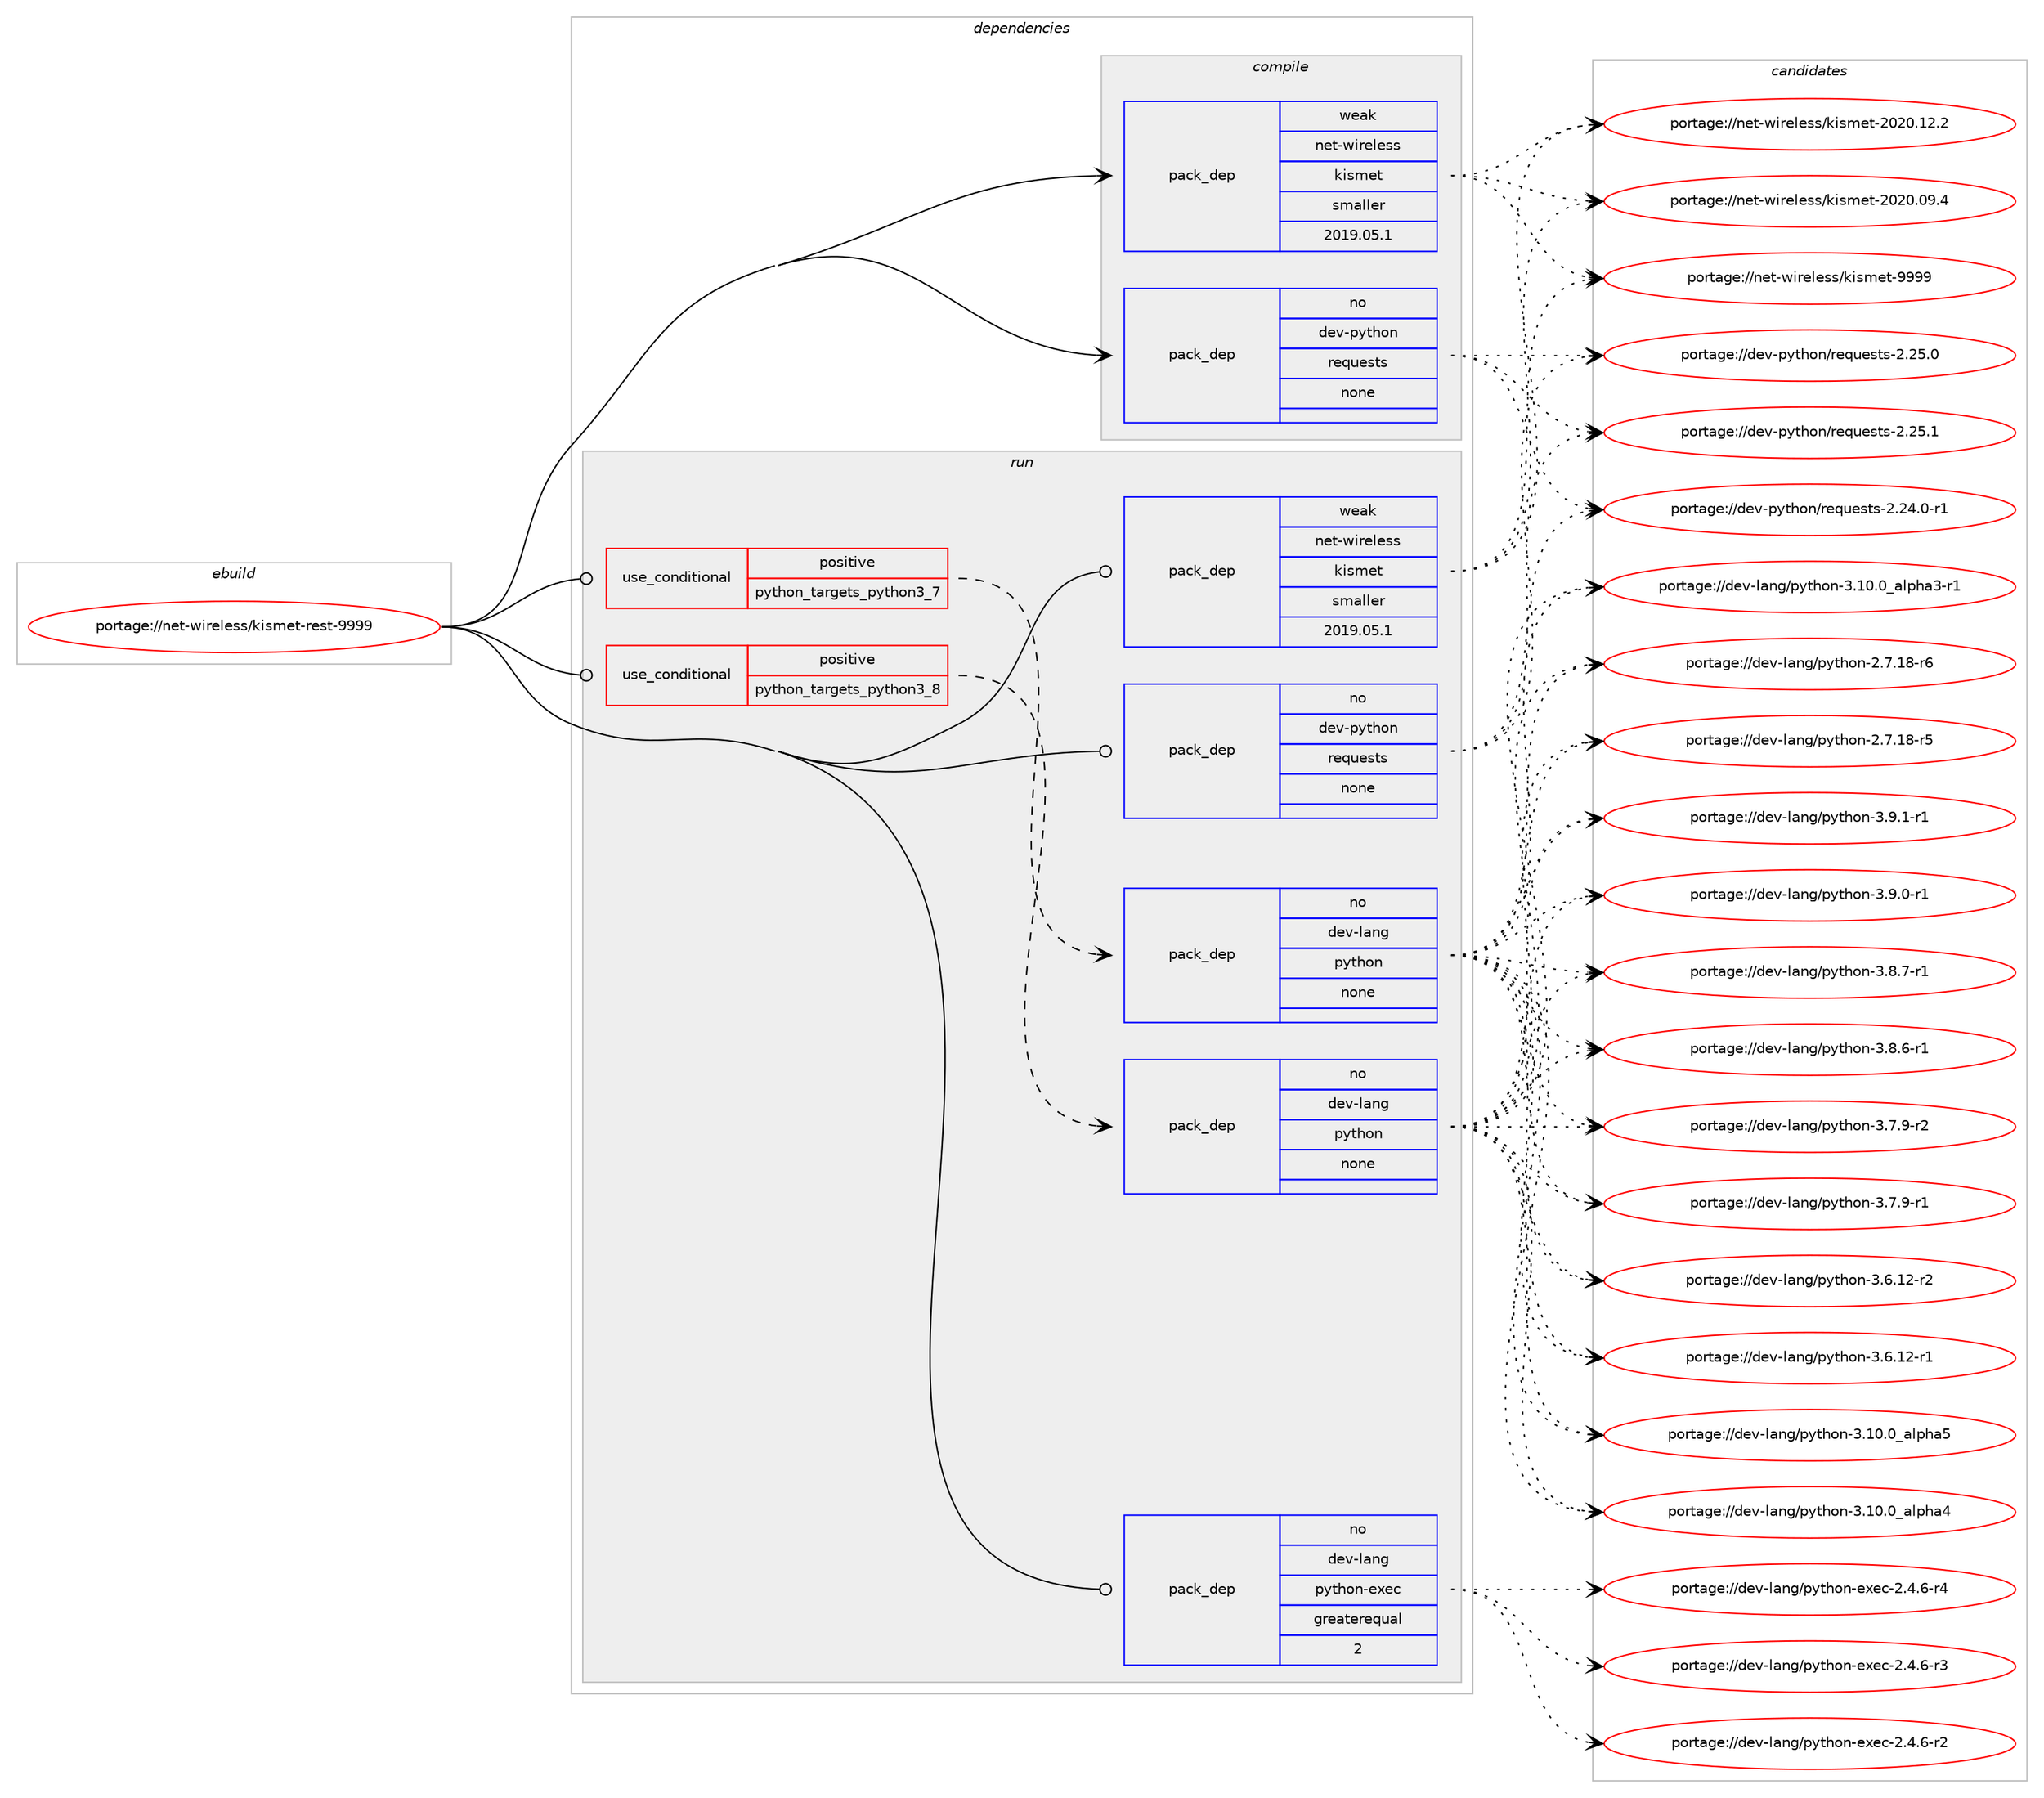digraph prolog {

# *************
# Graph options
# *************

newrank=true;
concentrate=true;
compound=true;
graph [rankdir=LR,fontname=Helvetica,fontsize=10,ranksep=1.5];#, ranksep=2.5, nodesep=0.2];
edge  [arrowhead=vee];
node  [fontname=Helvetica,fontsize=10];

# **********
# The ebuild
# **********

subgraph cluster_leftcol {
color=gray;
rank=same;
label=<<i>ebuild</i>>;
id [label="portage://net-wireless/kismet-rest-9999", color=red, width=4, href="../net-wireless/kismet-rest-9999.svg"];
}

# ****************
# The dependencies
# ****************

subgraph cluster_midcol {
color=gray;
label=<<i>dependencies</i>>;
subgraph cluster_compile {
fillcolor="#eeeeee";
style=filled;
label=<<i>compile</i>>;
subgraph pack13885 {
dependency20278 [label=<<TABLE BORDER="0" CELLBORDER="1" CELLSPACING="0" CELLPADDING="4" WIDTH="220"><TR><TD ROWSPAN="6" CELLPADDING="30">pack_dep</TD></TR><TR><TD WIDTH="110">no</TD></TR><TR><TD>dev-python</TD></TR><TR><TD>requests</TD></TR><TR><TD>none</TD></TR><TR><TD></TD></TR></TABLE>>, shape=none, color=blue];
}
id:e -> dependency20278:w [weight=20,style="solid",arrowhead="vee"];
subgraph pack13886 {
dependency20279 [label=<<TABLE BORDER="0" CELLBORDER="1" CELLSPACING="0" CELLPADDING="4" WIDTH="220"><TR><TD ROWSPAN="6" CELLPADDING="30">pack_dep</TD></TR><TR><TD WIDTH="110">weak</TD></TR><TR><TD>net-wireless</TD></TR><TR><TD>kismet</TD></TR><TR><TD>smaller</TD></TR><TR><TD>2019.05.1</TD></TR></TABLE>>, shape=none, color=blue];
}
id:e -> dependency20279:w [weight=20,style="solid",arrowhead="vee"];
}
subgraph cluster_compileandrun {
fillcolor="#eeeeee";
style=filled;
label=<<i>compile and run</i>>;
}
subgraph cluster_run {
fillcolor="#eeeeee";
style=filled;
label=<<i>run</i>>;
subgraph cond6235 {
dependency20280 [label=<<TABLE BORDER="0" CELLBORDER="1" CELLSPACING="0" CELLPADDING="4"><TR><TD ROWSPAN="3" CELLPADDING="10">use_conditional</TD></TR><TR><TD>positive</TD></TR><TR><TD>python_targets_python3_7</TD></TR></TABLE>>, shape=none, color=red];
subgraph pack13887 {
dependency20281 [label=<<TABLE BORDER="0" CELLBORDER="1" CELLSPACING="0" CELLPADDING="4" WIDTH="220"><TR><TD ROWSPAN="6" CELLPADDING="30">pack_dep</TD></TR><TR><TD WIDTH="110">no</TD></TR><TR><TD>dev-lang</TD></TR><TR><TD>python</TD></TR><TR><TD>none</TD></TR><TR><TD></TD></TR></TABLE>>, shape=none, color=blue];
}
dependency20280:e -> dependency20281:w [weight=20,style="dashed",arrowhead="vee"];
}
id:e -> dependency20280:w [weight=20,style="solid",arrowhead="odot"];
subgraph cond6236 {
dependency20282 [label=<<TABLE BORDER="0" CELLBORDER="1" CELLSPACING="0" CELLPADDING="4"><TR><TD ROWSPAN="3" CELLPADDING="10">use_conditional</TD></TR><TR><TD>positive</TD></TR><TR><TD>python_targets_python3_8</TD></TR></TABLE>>, shape=none, color=red];
subgraph pack13888 {
dependency20283 [label=<<TABLE BORDER="0" CELLBORDER="1" CELLSPACING="0" CELLPADDING="4" WIDTH="220"><TR><TD ROWSPAN="6" CELLPADDING="30">pack_dep</TD></TR><TR><TD WIDTH="110">no</TD></TR><TR><TD>dev-lang</TD></TR><TR><TD>python</TD></TR><TR><TD>none</TD></TR><TR><TD></TD></TR></TABLE>>, shape=none, color=blue];
}
dependency20282:e -> dependency20283:w [weight=20,style="dashed",arrowhead="vee"];
}
id:e -> dependency20282:w [weight=20,style="solid",arrowhead="odot"];
subgraph pack13889 {
dependency20284 [label=<<TABLE BORDER="0" CELLBORDER="1" CELLSPACING="0" CELLPADDING="4" WIDTH="220"><TR><TD ROWSPAN="6" CELLPADDING="30">pack_dep</TD></TR><TR><TD WIDTH="110">no</TD></TR><TR><TD>dev-lang</TD></TR><TR><TD>python-exec</TD></TR><TR><TD>greaterequal</TD></TR><TR><TD>2</TD></TR></TABLE>>, shape=none, color=blue];
}
id:e -> dependency20284:w [weight=20,style="solid",arrowhead="odot"];
subgraph pack13890 {
dependency20285 [label=<<TABLE BORDER="0" CELLBORDER="1" CELLSPACING="0" CELLPADDING="4" WIDTH="220"><TR><TD ROWSPAN="6" CELLPADDING="30">pack_dep</TD></TR><TR><TD WIDTH="110">no</TD></TR><TR><TD>dev-python</TD></TR><TR><TD>requests</TD></TR><TR><TD>none</TD></TR><TR><TD></TD></TR></TABLE>>, shape=none, color=blue];
}
id:e -> dependency20285:w [weight=20,style="solid",arrowhead="odot"];
subgraph pack13891 {
dependency20286 [label=<<TABLE BORDER="0" CELLBORDER="1" CELLSPACING="0" CELLPADDING="4" WIDTH="220"><TR><TD ROWSPAN="6" CELLPADDING="30">pack_dep</TD></TR><TR><TD WIDTH="110">weak</TD></TR><TR><TD>net-wireless</TD></TR><TR><TD>kismet</TD></TR><TR><TD>smaller</TD></TR><TR><TD>2019.05.1</TD></TR></TABLE>>, shape=none, color=blue];
}
id:e -> dependency20286:w [weight=20,style="solid",arrowhead="odot"];
}
}

# **************
# The candidates
# **************

subgraph cluster_choices {
rank=same;
color=gray;
label=<<i>candidates</i>>;

subgraph choice13885 {
color=black;
nodesep=1;
choice100101118451121211161041111104711410111311710111511611545504650534649 [label="portage://dev-python/requests-2.25.1", color=red, width=4,href="../dev-python/requests-2.25.1.svg"];
choice100101118451121211161041111104711410111311710111511611545504650534648 [label="portage://dev-python/requests-2.25.0", color=red, width=4,href="../dev-python/requests-2.25.0.svg"];
choice1001011184511212111610411111047114101113117101115116115455046505246484511449 [label="portage://dev-python/requests-2.24.0-r1", color=red, width=4,href="../dev-python/requests-2.24.0-r1.svg"];
dependency20278:e -> choice100101118451121211161041111104711410111311710111511611545504650534649:w [style=dotted,weight="100"];
dependency20278:e -> choice100101118451121211161041111104711410111311710111511611545504650534648:w [style=dotted,weight="100"];
dependency20278:e -> choice1001011184511212111610411111047114101113117101115116115455046505246484511449:w [style=dotted,weight="100"];
}
subgraph choice13886 {
color=black;
nodesep=1;
choice11010111645119105114101108101115115471071051151091011164557575757 [label="portage://net-wireless/kismet-9999", color=red, width=4,href="../net-wireless/kismet-9999.svg"];
choice110101116451191051141011081011151154710710511510910111645504850484649504650 [label="portage://net-wireless/kismet-2020.12.2", color=red, width=4,href="../net-wireless/kismet-2020.12.2.svg"];
choice110101116451191051141011081011151154710710511510910111645504850484648574652 [label="portage://net-wireless/kismet-2020.09.4", color=red, width=4,href="../net-wireless/kismet-2020.09.4.svg"];
dependency20279:e -> choice11010111645119105114101108101115115471071051151091011164557575757:w [style=dotted,weight="100"];
dependency20279:e -> choice110101116451191051141011081011151154710710511510910111645504850484649504650:w [style=dotted,weight="100"];
dependency20279:e -> choice110101116451191051141011081011151154710710511510910111645504850484648574652:w [style=dotted,weight="100"];
}
subgraph choice13887 {
color=black;
nodesep=1;
choice1001011184510897110103471121211161041111104551465746494511449 [label="portage://dev-lang/python-3.9.1-r1", color=red, width=4,href="../dev-lang/python-3.9.1-r1.svg"];
choice1001011184510897110103471121211161041111104551465746484511449 [label="portage://dev-lang/python-3.9.0-r1", color=red, width=4,href="../dev-lang/python-3.9.0-r1.svg"];
choice1001011184510897110103471121211161041111104551465646554511449 [label="portage://dev-lang/python-3.8.7-r1", color=red, width=4,href="../dev-lang/python-3.8.7-r1.svg"];
choice1001011184510897110103471121211161041111104551465646544511449 [label="portage://dev-lang/python-3.8.6-r1", color=red, width=4,href="../dev-lang/python-3.8.6-r1.svg"];
choice1001011184510897110103471121211161041111104551465546574511450 [label="portage://dev-lang/python-3.7.9-r2", color=red, width=4,href="../dev-lang/python-3.7.9-r2.svg"];
choice1001011184510897110103471121211161041111104551465546574511449 [label="portage://dev-lang/python-3.7.9-r1", color=red, width=4,href="../dev-lang/python-3.7.9-r1.svg"];
choice100101118451089711010347112121116104111110455146544649504511450 [label="portage://dev-lang/python-3.6.12-r2", color=red, width=4,href="../dev-lang/python-3.6.12-r2.svg"];
choice100101118451089711010347112121116104111110455146544649504511449 [label="portage://dev-lang/python-3.6.12-r1", color=red, width=4,href="../dev-lang/python-3.6.12-r1.svg"];
choice1001011184510897110103471121211161041111104551464948464895971081121049753 [label="portage://dev-lang/python-3.10.0_alpha5", color=red, width=4,href="../dev-lang/python-3.10.0_alpha5.svg"];
choice1001011184510897110103471121211161041111104551464948464895971081121049752 [label="portage://dev-lang/python-3.10.0_alpha4", color=red, width=4,href="../dev-lang/python-3.10.0_alpha4.svg"];
choice10010111845108971101034711212111610411111045514649484648959710811210497514511449 [label="portage://dev-lang/python-3.10.0_alpha3-r1", color=red, width=4,href="../dev-lang/python-3.10.0_alpha3-r1.svg"];
choice100101118451089711010347112121116104111110455046554649564511454 [label="portage://dev-lang/python-2.7.18-r6", color=red, width=4,href="../dev-lang/python-2.7.18-r6.svg"];
choice100101118451089711010347112121116104111110455046554649564511453 [label="portage://dev-lang/python-2.7.18-r5", color=red, width=4,href="../dev-lang/python-2.7.18-r5.svg"];
dependency20281:e -> choice1001011184510897110103471121211161041111104551465746494511449:w [style=dotted,weight="100"];
dependency20281:e -> choice1001011184510897110103471121211161041111104551465746484511449:w [style=dotted,weight="100"];
dependency20281:e -> choice1001011184510897110103471121211161041111104551465646554511449:w [style=dotted,weight="100"];
dependency20281:e -> choice1001011184510897110103471121211161041111104551465646544511449:w [style=dotted,weight="100"];
dependency20281:e -> choice1001011184510897110103471121211161041111104551465546574511450:w [style=dotted,weight="100"];
dependency20281:e -> choice1001011184510897110103471121211161041111104551465546574511449:w [style=dotted,weight="100"];
dependency20281:e -> choice100101118451089711010347112121116104111110455146544649504511450:w [style=dotted,weight="100"];
dependency20281:e -> choice100101118451089711010347112121116104111110455146544649504511449:w [style=dotted,weight="100"];
dependency20281:e -> choice1001011184510897110103471121211161041111104551464948464895971081121049753:w [style=dotted,weight="100"];
dependency20281:e -> choice1001011184510897110103471121211161041111104551464948464895971081121049752:w [style=dotted,weight="100"];
dependency20281:e -> choice10010111845108971101034711212111610411111045514649484648959710811210497514511449:w [style=dotted,weight="100"];
dependency20281:e -> choice100101118451089711010347112121116104111110455046554649564511454:w [style=dotted,weight="100"];
dependency20281:e -> choice100101118451089711010347112121116104111110455046554649564511453:w [style=dotted,weight="100"];
}
subgraph choice13888 {
color=black;
nodesep=1;
choice1001011184510897110103471121211161041111104551465746494511449 [label="portage://dev-lang/python-3.9.1-r1", color=red, width=4,href="../dev-lang/python-3.9.1-r1.svg"];
choice1001011184510897110103471121211161041111104551465746484511449 [label="portage://dev-lang/python-3.9.0-r1", color=red, width=4,href="../dev-lang/python-3.9.0-r1.svg"];
choice1001011184510897110103471121211161041111104551465646554511449 [label="portage://dev-lang/python-3.8.7-r1", color=red, width=4,href="../dev-lang/python-3.8.7-r1.svg"];
choice1001011184510897110103471121211161041111104551465646544511449 [label="portage://dev-lang/python-3.8.6-r1", color=red, width=4,href="../dev-lang/python-3.8.6-r1.svg"];
choice1001011184510897110103471121211161041111104551465546574511450 [label="portage://dev-lang/python-3.7.9-r2", color=red, width=4,href="../dev-lang/python-3.7.9-r2.svg"];
choice1001011184510897110103471121211161041111104551465546574511449 [label="portage://dev-lang/python-3.7.9-r1", color=red, width=4,href="../dev-lang/python-3.7.9-r1.svg"];
choice100101118451089711010347112121116104111110455146544649504511450 [label="portage://dev-lang/python-3.6.12-r2", color=red, width=4,href="../dev-lang/python-3.6.12-r2.svg"];
choice100101118451089711010347112121116104111110455146544649504511449 [label="portage://dev-lang/python-3.6.12-r1", color=red, width=4,href="../dev-lang/python-3.6.12-r1.svg"];
choice1001011184510897110103471121211161041111104551464948464895971081121049753 [label="portage://dev-lang/python-3.10.0_alpha5", color=red, width=4,href="../dev-lang/python-3.10.0_alpha5.svg"];
choice1001011184510897110103471121211161041111104551464948464895971081121049752 [label="portage://dev-lang/python-3.10.0_alpha4", color=red, width=4,href="../dev-lang/python-3.10.0_alpha4.svg"];
choice10010111845108971101034711212111610411111045514649484648959710811210497514511449 [label="portage://dev-lang/python-3.10.0_alpha3-r1", color=red, width=4,href="../dev-lang/python-3.10.0_alpha3-r1.svg"];
choice100101118451089711010347112121116104111110455046554649564511454 [label="portage://dev-lang/python-2.7.18-r6", color=red, width=4,href="../dev-lang/python-2.7.18-r6.svg"];
choice100101118451089711010347112121116104111110455046554649564511453 [label="portage://dev-lang/python-2.7.18-r5", color=red, width=4,href="../dev-lang/python-2.7.18-r5.svg"];
dependency20283:e -> choice1001011184510897110103471121211161041111104551465746494511449:w [style=dotted,weight="100"];
dependency20283:e -> choice1001011184510897110103471121211161041111104551465746484511449:w [style=dotted,weight="100"];
dependency20283:e -> choice1001011184510897110103471121211161041111104551465646554511449:w [style=dotted,weight="100"];
dependency20283:e -> choice1001011184510897110103471121211161041111104551465646544511449:w [style=dotted,weight="100"];
dependency20283:e -> choice1001011184510897110103471121211161041111104551465546574511450:w [style=dotted,weight="100"];
dependency20283:e -> choice1001011184510897110103471121211161041111104551465546574511449:w [style=dotted,weight="100"];
dependency20283:e -> choice100101118451089711010347112121116104111110455146544649504511450:w [style=dotted,weight="100"];
dependency20283:e -> choice100101118451089711010347112121116104111110455146544649504511449:w [style=dotted,weight="100"];
dependency20283:e -> choice1001011184510897110103471121211161041111104551464948464895971081121049753:w [style=dotted,weight="100"];
dependency20283:e -> choice1001011184510897110103471121211161041111104551464948464895971081121049752:w [style=dotted,weight="100"];
dependency20283:e -> choice10010111845108971101034711212111610411111045514649484648959710811210497514511449:w [style=dotted,weight="100"];
dependency20283:e -> choice100101118451089711010347112121116104111110455046554649564511454:w [style=dotted,weight="100"];
dependency20283:e -> choice100101118451089711010347112121116104111110455046554649564511453:w [style=dotted,weight="100"];
}
subgraph choice13889 {
color=black;
nodesep=1;
choice10010111845108971101034711212111610411111045101120101994550465246544511452 [label="portage://dev-lang/python-exec-2.4.6-r4", color=red, width=4,href="../dev-lang/python-exec-2.4.6-r4.svg"];
choice10010111845108971101034711212111610411111045101120101994550465246544511451 [label="portage://dev-lang/python-exec-2.4.6-r3", color=red, width=4,href="../dev-lang/python-exec-2.4.6-r3.svg"];
choice10010111845108971101034711212111610411111045101120101994550465246544511450 [label="portage://dev-lang/python-exec-2.4.6-r2", color=red, width=4,href="../dev-lang/python-exec-2.4.6-r2.svg"];
dependency20284:e -> choice10010111845108971101034711212111610411111045101120101994550465246544511452:w [style=dotted,weight="100"];
dependency20284:e -> choice10010111845108971101034711212111610411111045101120101994550465246544511451:w [style=dotted,weight="100"];
dependency20284:e -> choice10010111845108971101034711212111610411111045101120101994550465246544511450:w [style=dotted,weight="100"];
}
subgraph choice13890 {
color=black;
nodesep=1;
choice100101118451121211161041111104711410111311710111511611545504650534649 [label="portage://dev-python/requests-2.25.1", color=red, width=4,href="../dev-python/requests-2.25.1.svg"];
choice100101118451121211161041111104711410111311710111511611545504650534648 [label="portage://dev-python/requests-2.25.0", color=red, width=4,href="../dev-python/requests-2.25.0.svg"];
choice1001011184511212111610411111047114101113117101115116115455046505246484511449 [label="portage://dev-python/requests-2.24.0-r1", color=red, width=4,href="../dev-python/requests-2.24.0-r1.svg"];
dependency20285:e -> choice100101118451121211161041111104711410111311710111511611545504650534649:w [style=dotted,weight="100"];
dependency20285:e -> choice100101118451121211161041111104711410111311710111511611545504650534648:w [style=dotted,weight="100"];
dependency20285:e -> choice1001011184511212111610411111047114101113117101115116115455046505246484511449:w [style=dotted,weight="100"];
}
subgraph choice13891 {
color=black;
nodesep=1;
choice11010111645119105114101108101115115471071051151091011164557575757 [label="portage://net-wireless/kismet-9999", color=red, width=4,href="../net-wireless/kismet-9999.svg"];
choice110101116451191051141011081011151154710710511510910111645504850484649504650 [label="portage://net-wireless/kismet-2020.12.2", color=red, width=4,href="../net-wireless/kismet-2020.12.2.svg"];
choice110101116451191051141011081011151154710710511510910111645504850484648574652 [label="portage://net-wireless/kismet-2020.09.4", color=red, width=4,href="../net-wireless/kismet-2020.09.4.svg"];
dependency20286:e -> choice11010111645119105114101108101115115471071051151091011164557575757:w [style=dotted,weight="100"];
dependency20286:e -> choice110101116451191051141011081011151154710710511510910111645504850484649504650:w [style=dotted,weight="100"];
dependency20286:e -> choice110101116451191051141011081011151154710710511510910111645504850484648574652:w [style=dotted,weight="100"];
}
}

}
